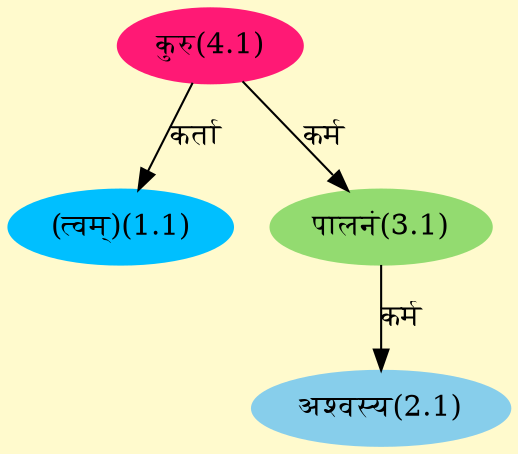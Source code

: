 digraph G{
rankdir=BT;
 compound=true;
 bgcolor="lemonchiffon1";
Node1_1 [style=filled, color="#00BFFF" label = "(त्वम्)(1.1)"]
Node4_1 [style=filled, color="#FF1975" label = "कुरु(4.1)"]
Node2_1 [style=filled, color="#87CEEB" label = "अश्वस्य(2.1)"]
Node3_1 [style=filled, color="#93DB70" label = "पालनं(3.1)"]
/* Start of Relations section */

Node1_1 -> Node4_1 [  label="कर्ता"  dir="back" ]
Node2_1 -> Node3_1 [  label="कर्म"  dir="back" ]
Node3_1 -> Node4_1 [  label="कर्म"  dir="back" ]
}
